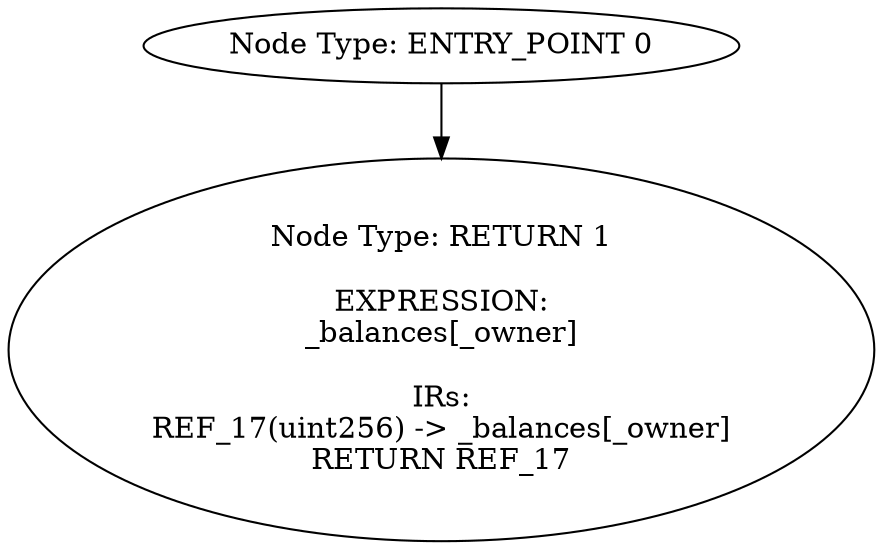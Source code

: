 digraph{
0[label="Node Type: ENTRY_POINT 0
"];
0->1;
1[label="Node Type: RETURN 1

EXPRESSION:
_balances[_owner]

IRs:
REF_17(uint256) -> _balances[_owner]
RETURN REF_17"];
}
